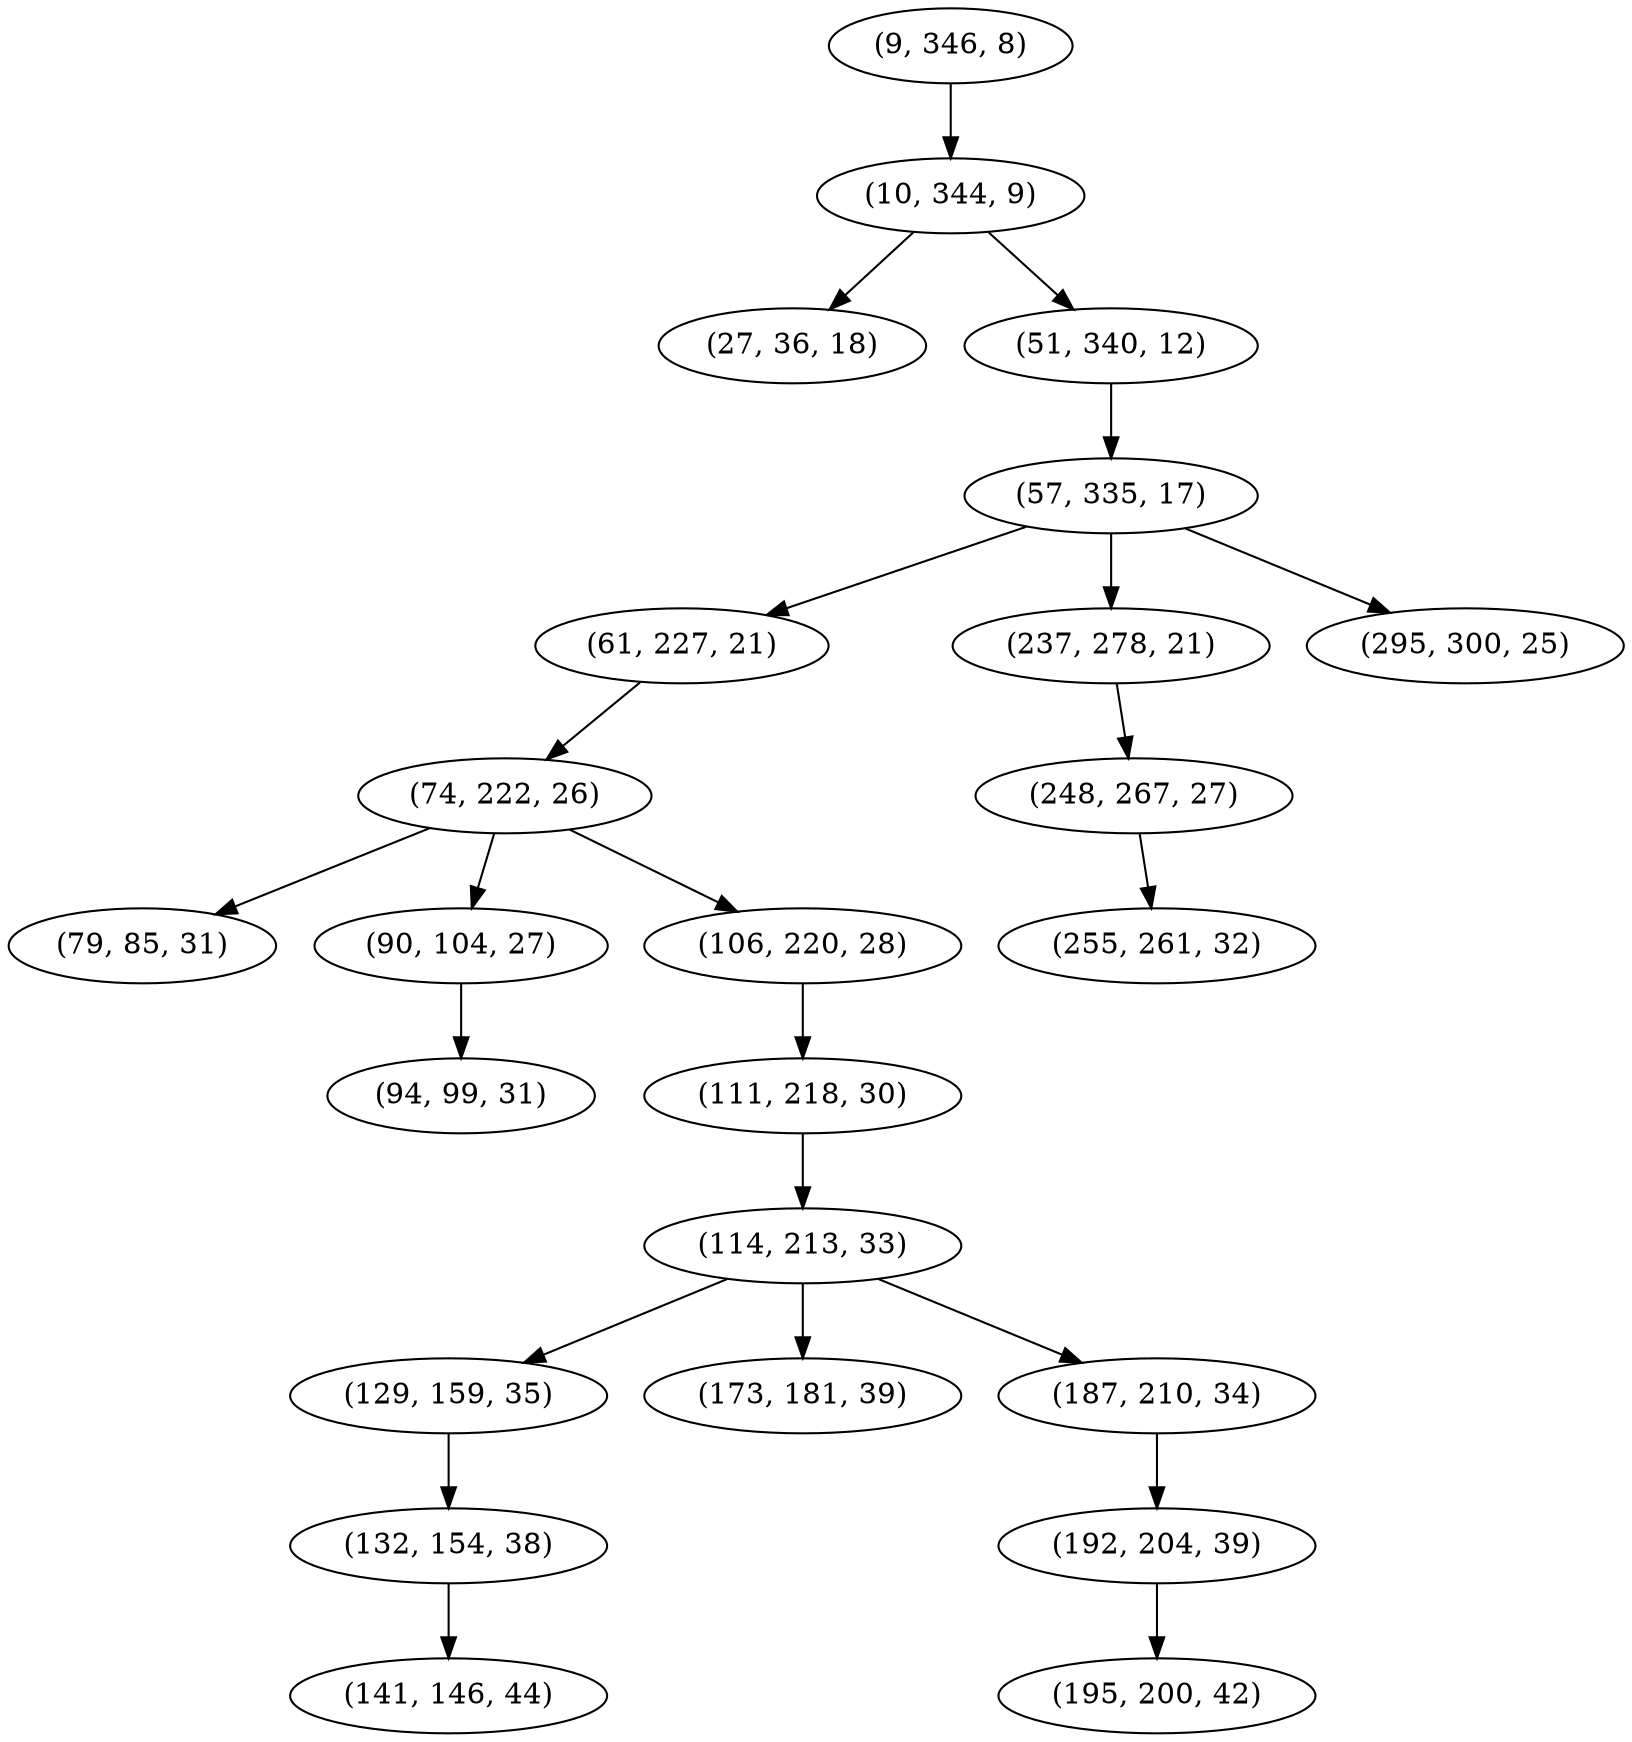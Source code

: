 digraph tree {
    "(9, 346, 8)";
    "(10, 344, 9)";
    "(27, 36, 18)";
    "(51, 340, 12)";
    "(57, 335, 17)";
    "(61, 227, 21)";
    "(74, 222, 26)";
    "(79, 85, 31)";
    "(90, 104, 27)";
    "(94, 99, 31)";
    "(106, 220, 28)";
    "(111, 218, 30)";
    "(114, 213, 33)";
    "(129, 159, 35)";
    "(132, 154, 38)";
    "(141, 146, 44)";
    "(173, 181, 39)";
    "(187, 210, 34)";
    "(192, 204, 39)";
    "(195, 200, 42)";
    "(237, 278, 21)";
    "(248, 267, 27)";
    "(255, 261, 32)";
    "(295, 300, 25)";
    "(9, 346, 8)" -> "(10, 344, 9)";
    "(10, 344, 9)" -> "(27, 36, 18)";
    "(10, 344, 9)" -> "(51, 340, 12)";
    "(51, 340, 12)" -> "(57, 335, 17)";
    "(57, 335, 17)" -> "(61, 227, 21)";
    "(57, 335, 17)" -> "(237, 278, 21)";
    "(57, 335, 17)" -> "(295, 300, 25)";
    "(61, 227, 21)" -> "(74, 222, 26)";
    "(74, 222, 26)" -> "(79, 85, 31)";
    "(74, 222, 26)" -> "(90, 104, 27)";
    "(74, 222, 26)" -> "(106, 220, 28)";
    "(90, 104, 27)" -> "(94, 99, 31)";
    "(106, 220, 28)" -> "(111, 218, 30)";
    "(111, 218, 30)" -> "(114, 213, 33)";
    "(114, 213, 33)" -> "(129, 159, 35)";
    "(114, 213, 33)" -> "(173, 181, 39)";
    "(114, 213, 33)" -> "(187, 210, 34)";
    "(129, 159, 35)" -> "(132, 154, 38)";
    "(132, 154, 38)" -> "(141, 146, 44)";
    "(187, 210, 34)" -> "(192, 204, 39)";
    "(192, 204, 39)" -> "(195, 200, 42)";
    "(237, 278, 21)" -> "(248, 267, 27)";
    "(248, 267, 27)" -> "(255, 261, 32)";
}
